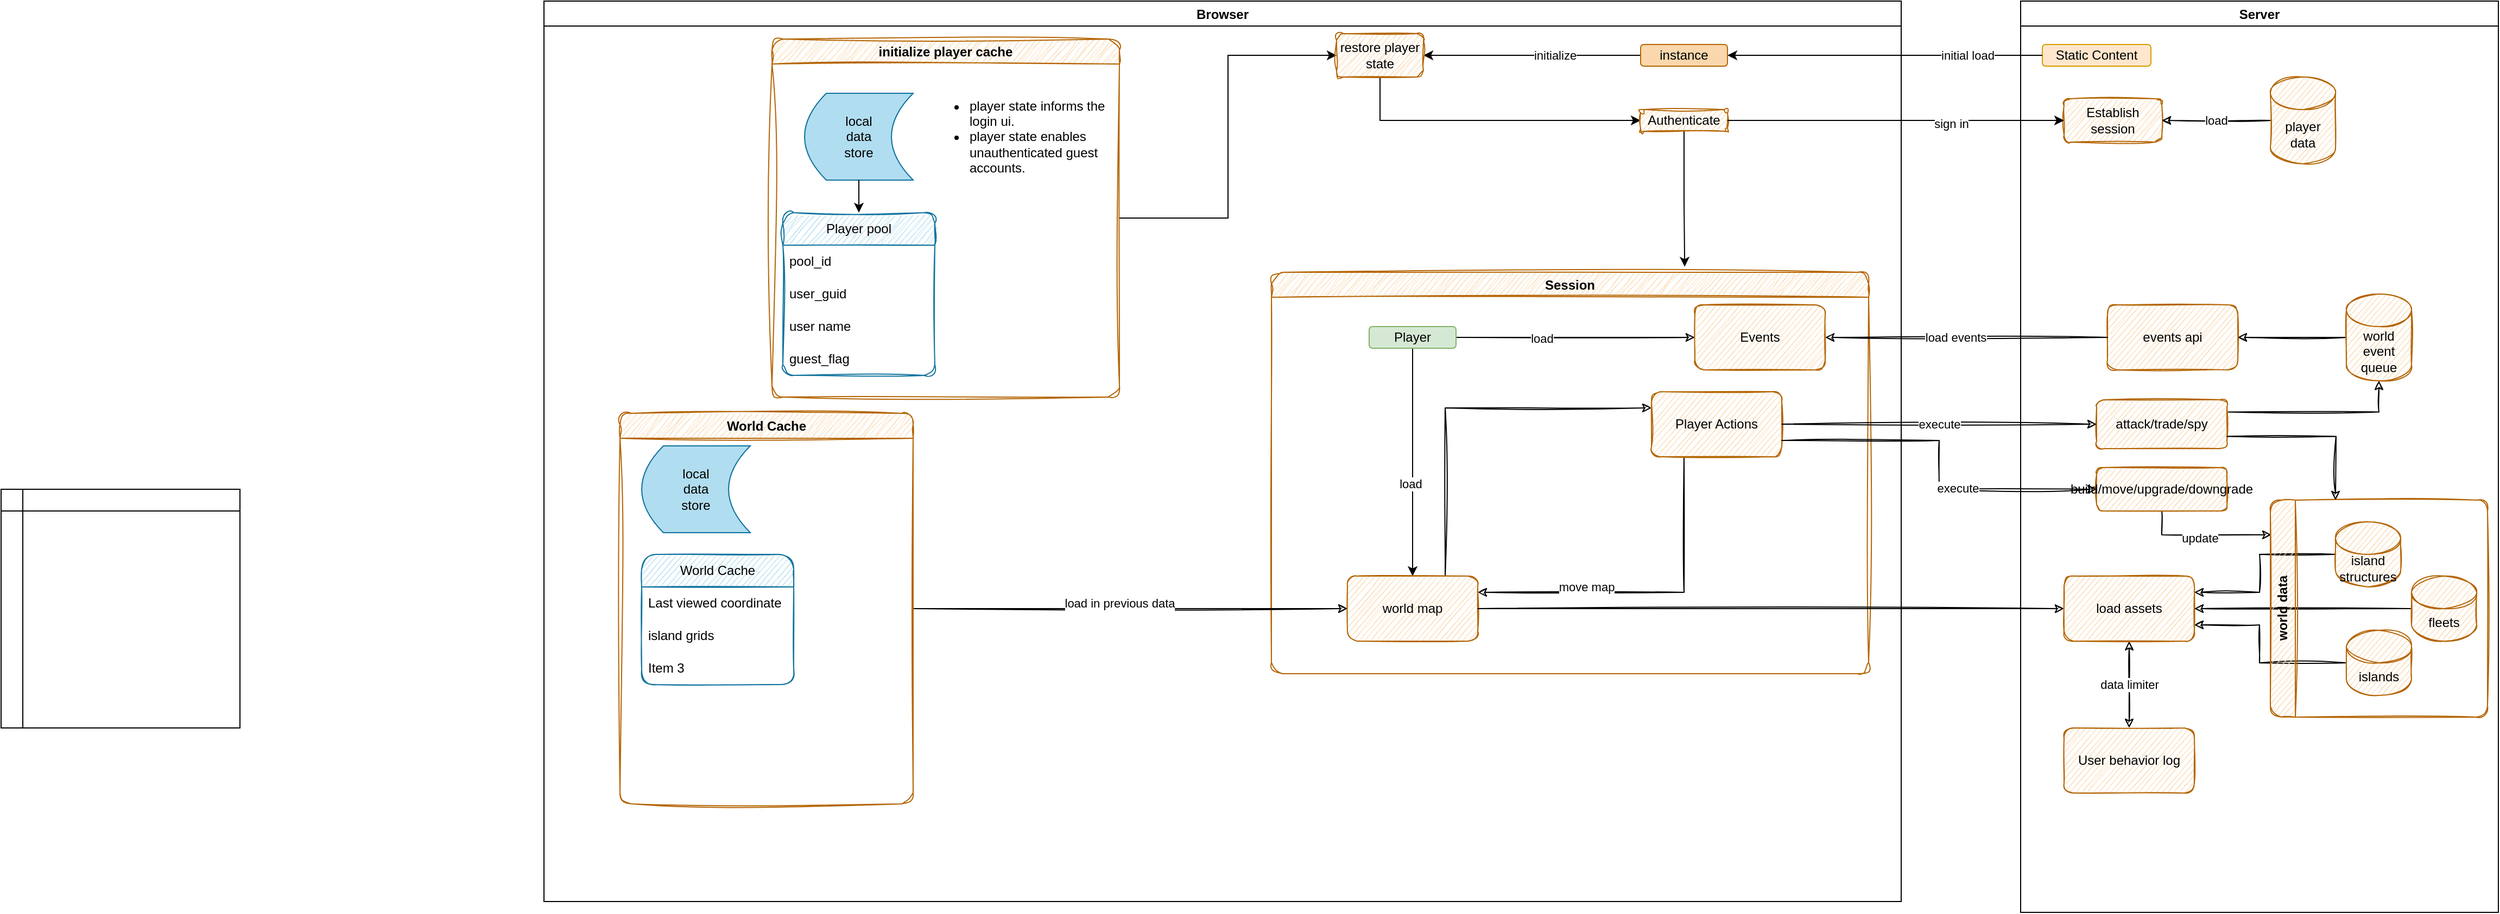 <mxfile version="24.0.5" type="github" pages="3">
  <diagram id="kgpKYQtTHZ0yAKxKKP6v" name="meepleseas">
    <mxGraphModel dx="3058" dy="722" grid="1" gridSize="10" guides="1" tooltips="1" connect="1" arrows="1" fold="1" page="1" pageScale="1" pageWidth="850" pageHeight="1100" math="0" shadow="0">
      <root>
        <mxCell id="0" />
        <mxCell id="1" parent="0" />
        <mxCell id="WEwNhMbuOAwqFcOJWW9n-1" value="Browser" style="swimlane;rounded=0;" parent="1" vertex="1">
          <mxGeometry x="-890" y="40" width="1250" height="830" as="geometry">
            <mxRectangle x="90" y="80" width="90" height="30" as="alternateBounds" />
          </mxGeometry>
        </mxCell>
        <mxCell id="WEwNhMbuOAwqFcOJWW9n-8" value="" style="edgeStyle=orthogonalEdgeStyle;rounded=0;orthogonalLoop=1;jettySize=auto;html=1;" parent="WEwNhMbuOAwqFcOJWW9n-1" source="WEwNhMbuOAwqFcOJWW9n-5" target="WEwNhMbuOAwqFcOJWW9n-7" edge="1">
          <mxGeometry relative="1" as="geometry" />
        </mxCell>
        <mxCell id="WEwNhMbuOAwqFcOJWW9n-10" value="initialize" style="edgeLabel;html=1;align=center;verticalAlign=middle;resizable=0;points=[];" parent="WEwNhMbuOAwqFcOJWW9n-8" vertex="1" connectable="0">
          <mxGeometry x="0.16" y="-1" relative="1" as="geometry">
            <mxPoint x="37" y="1" as="offset" />
          </mxGeometry>
        </mxCell>
        <mxCell id="WEwNhMbuOAwqFcOJWW9n-61" value="" style="edgeStyle=orthogonalEdgeStyle;rounded=0;orthogonalLoop=1;jettySize=auto;html=1;startArrow=none;startFill=0;endArrow=classic;endFill=1;exitX=0.5;exitY=1;exitDx=0;exitDy=0;entryX=0;entryY=0.5;entryDx=0;entryDy=0;" parent="WEwNhMbuOAwqFcOJWW9n-1" source="WEwNhMbuOAwqFcOJWW9n-7" target="WEwNhMbuOAwqFcOJWW9n-60" edge="1">
          <mxGeometry relative="1" as="geometry" />
        </mxCell>
        <mxCell id="WEwNhMbuOAwqFcOJWW9n-5" value="instance" style="rounded=1;whiteSpace=wrap;html=1;fillColor=#fad7ac;strokeColor=#b46504;" parent="WEwNhMbuOAwqFcOJWW9n-1" vertex="1">
          <mxGeometry x="1010" y="40" width="80" height="20" as="geometry" />
        </mxCell>
        <mxCell id="WEwNhMbuOAwqFcOJWW9n-12" style="edgeStyle=orthogonalEdgeStyle;rounded=0;orthogonalLoop=1;jettySize=auto;html=1;startArrow=classic;startFill=1;endArrow=none;endFill=0;" parent="WEwNhMbuOAwqFcOJWW9n-1" source="WEwNhMbuOAwqFcOJWW9n-7" target="WEwNhMbuOAwqFcOJWW9n-26" edge="1">
          <mxGeometry relative="1" as="geometry">
            <mxPoint x="480" y="120" as="targetPoint" />
          </mxGeometry>
        </mxCell>
        <mxCell id="WEwNhMbuOAwqFcOJWW9n-7" value="restore player state" style="rounded=1;whiteSpace=wrap;html=1;fillColor=#fad7ac;strokeColor=#b46504;sketch=1;curveFitting=1;jiggle=2;" parent="WEwNhMbuOAwqFcOJWW9n-1" vertex="1">
          <mxGeometry x="730" y="30" width="80" height="40" as="geometry" />
        </mxCell>
        <mxCell id="WEwNhMbuOAwqFcOJWW9n-26" value="initialize player cache" style="swimlane;whiteSpace=wrap;html=1;fillColor=#fad7ac;strokeColor=#b46504;rounded=1;glass=0;shadow=0;sketch=1;curveFitting=1;jiggle=2;" parent="WEwNhMbuOAwqFcOJWW9n-1" vertex="1">
          <mxGeometry x="210" y="35" width="320" height="330" as="geometry">
            <mxRectangle x="120" y="35" width="160" height="30" as="alternateBounds" />
          </mxGeometry>
        </mxCell>
        <mxCell id="WEwNhMbuOAwqFcOJWW9n-13" value="local &lt;br&gt;data&lt;br&gt;store" style="shape=dataStorage;whiteSpace=wrap;html=1;fixedSize=1;fillColor=#b1ddf0;strokeColor=#10739e;" parent="WEwNhMbuOAwqFcOJWW9n-26" vertex="1">
          <mxGeometry x="30" y="50" width="100" height="80" as="geometry" />
        </mxCell>
        <object label="Player pool" guest_flag="boolean" player_id="generated guid" player_name="visible player name" store_id="store id to identify which browser the player belongs to" id="WEwNhMbuOAwqFcOJWW9n-16">
          <mxCell style="swimlane;fontStyle=0;childLayout=stackLayout;horizontal=1;startSize=30;horizontalStack=0;resizeParent=1;resizeParentMax=0;resizeLast=0;collapsible=1;marginBottom=0;whiteSpace=wrap;html=1;fillColor=#b1ddf0;strokeColor=#10739e;sketch=1;curveFitting=1;jiggle=2;swimlaneLine=1;shadow=0;rounded=1;arcSize=11;" parent="WEwNhMbuOAwqFcOJWW9n-26" vertex="1">
            <mxGeometry x="10" y="160" width="140" height="150" as="geometry" />
          </mxCell>
        </object>
        <mxCell id="WEwNhMbuOAwqFcOJWW9n-17" value="pool_id" style="text;strokeColor=none;fillColor=none;align=left;verticalAlign=middle;spacingLeft=4;spacingRight=4;overflow=hidden;points=[[0,0.5],[1,0.5]];portConstraint=eastwest;rotatable=0;whiteSpace=wrap;html=1;" parent="WEwNhMbuOAwqFcOJWW9n-16" vertex="1">
          <mxGeometry y="30" width="140" height="30" as="geometry" />
        </mxCell>
        <mxCell id="WEwNhMbuOAwqFcOJWW9n-18" value="&lt;div&gt;user_guid&lt;/div&gt;" style="text;strokeColor=none;fillColor=none;align=left;verticalAlign=middle;spacingLeft=4;spacingRight=4;overflow=hidden;points=[[0,0.5],[1,0.5]];portConstraint=eastwest;rotatable=0;whiteSpace=wrap;html=1;" parent="WEwNhMbuOAwqFcOJWW9n-16" vertex="1">
          <mxGeometry y="60" width="140" height="30" as="geometry" />
        </mxCell>
        <mxCell id="WEwNhMbuOAwqFcOJWW9n-19" value="user name" style="text;strokeColor=none;fillColor=none;align=left;verticalAlign=middle;spacingLeft=4;spacingRight=4;overflow=hidden;points=[[0,0.5],[1,0.5]];portConstraint=eastwest;rotatable=0;whiteSpace=wrap;html=1;" parent="WEwNhMbuOAwqFcOJWW9n-16" vertex="1">
          <mxGeometry y="90" width="140" height="30" as="geometry" />
        </mxCell>
        <mxCell id="WEwNhMbuOAwqFcOJWW9n-58" value="guest_flag" style="text;strokeColor=none;fillColor=none;align=left;verticalAlign=middle;spacingLeft=4;spacingRight=4;overflow=hidden;points=[[0,0.5],[1,0.5]];portConstraint=eastwest;rotatable=0;whiteSpace=wrap;html=1;" parent="WEwNhMbuOAwqFcOJWW9n-16" vertex="1">
          <mxGeometry y="120" width="140" height="30" as="geometry" />
        </mxCell>
        <mxCell id="WEwNhMbuOAwqFcOJWW9n-20" style="edgeStyle=orthogonalEdgeStyle;rounded=0;orthogonalLoop=1;jettySize=auto;html=1;" parent="WEwNhMbuOAwqFcOJWW9n-26" source="WEwNhMbuOAwqFcOJWW9n-13" target="WEwNhMbuOAwqFcOJWW9n-16" edge="1">
          <mxGeometry relative="1" as="geometry">
            <mxPoint x="156" y="190" as="targetPoint" />
          </mxGeometry>
        </mxCell>
        <mxCell id="WEwNhMbuOAwqFcOJWW9n-59" value="&lt;ul&gt;&lt;li&gt;player state informs the login ui.&lt;br&gt;&lt;/li&gt;&lt;li&gt;player state enables unauthenticated guest accounts.&lt;br&gt;&lt;/li&gt;&lt;/ul&gt;" style="text;strokeColor=none;fillColor=none;html=1;whiteSpace=wrap;verticalAlign=middle;overflow=hidden;rounded=1;shadow=0;glass=0;sketch=1;" parent="WEwNhMbuOAwqFcOJWW9n-26" vertex="1">
          <mxGeometry x="140" y="30" width="170" height="120" as="geometry" />
        </mxCell>
        <mxCell id="WEwNhMbuOAwqFcOJWW9n-64" value="" style="edgeStyle=orthogonalEdgeStyle;rounded=0;orthogonalLoop=1;jettySize=auto;html=1;startArrow=none;startFill=0;endArrow=classic;endFill=1;entryX=0.692;entryY=-0.014;entryDx=0;entryDy=0;entryPerimeter=0;" parent="WEwNhMbuOAwqFcOJWW9n-1" source="WEwNhMbuOAwqFcOJWW9n-60" target="WEwNhMbuOAwqFcOJWW9n-65" edge="1">
          <mxGeometry relative="1" as="geometry">
            <mxPoint x="1050" y="200" as="targetPoint" />
          </mxGeometry>
        </mxCell>
        <mxCell id="WEwNhMbuOAwqFcOJWW9n-60" value="Authenticate" style="rounded=1;whiteSpace=wrap;html=1;fillColor=#fad7ac;strokeColor=#b46504;sketch=1;curveFitting=1;jiggle=2;" parent="WEwNhMbuOAwqFcOJWW9n-1" vertex="1">
          <mxGeometry x="1010" y="100" width="80" height="20" as="geometry" />
        </mxCell>
        <mxCell id="WEwNhMbuOAwqFcOJWW9n-65" value="Session" style="swimlane;whiteSpace=wrap;html=1;rounded=1;shadow=0;glass=0;fillColor=#fad7ac;strokeColor=#b46504;sketch=1;curveFitting=1;jiggle=2;" parent="WEwNhMbuOAwqFcOJWW9n-1" vertex="1">
          <mxGeometry x="670" y="250" width="550" height="370" as="geometry" />
        </mxCell>
        <mxCell id="WEwNhMbuOAwqFcOJWW9n-95" style="edgeStyle=orthogonalEdgeStyle;rounded=0;orthogonalLoop=1;jettySize=auto;html=1;entryX=0.5;entryY=0;entryDx=0;entryDy=0;startArrow=none;startFill=0;endArrow=classic;endFill=1;" parent="WEwNhMbuOAwqFcOJWW9n-65" source="WEwNhMbuOAwqFcOJWW9n-89" target="WEwNhMbuOAwqFcOJWW9n-94" edge="1">
          <mxGeometry relative="1" as="geometry" />
        </mxCell>
        <mxCell id="WEwNhMbuOAwqFcOJWW9n-96" value="load " style="edgeLabel;html=1;align=center;verticalAlign=middle;resizable=0;points=[];" parent="WEwNhMbuOAwqFcOJWW9n-95" vertex="1" connectable="0">
          <mxGeometry x="0.185" y="-2" relative="1" as="geometry">
            <mxPoint as="offset" />
          </mxGeometry>
        </mxCell>
        <mxCell id="WEwNhMbuOAwqFcOJWW9n-115" style="edgeStyle=orthogonalEdgeStyle;rounded=0;sketch=1;orthogonalLoop=1;jettySize=auto;html=1;entryX=0;entryY=0.5;entryDx=0;entryDy=0;startArrow=none;startFill=0;endArrow=classic;endFill=1;" parent="WEwNhMbuOAwqFcOJWW9n-65" source="WEwNhMbuOAwqFcOJWW9n-89" target="WEwNhMbuOAwqFcOJWW9n-109" edge="1">
          <mxGeometry relative="1" as="geometry" />
        </mxCell>
        <mxCell id="WEwNhMbuOAwqFcOJWW9n-116" value="load" style="edgeLabel;html=1;align=center;verticalAlign=middle;resizable=0;points=[];" parent="WEwNhMbuOAwqFcOJWW9n-115" vertex="1" connectable="0">
          <mxGeometry x="-0.28" y="-1" relative="1" as="geometry">
            <mxPoint as="offset" />
          </mxGeometry>
        </mxCell>
        <mxCell id="WEwNhMbuOAwqFcOJWW9n-89" value="Player" style="rounded=1;whiteSpace=wrap;html=1;fillColor=#d5e8d4;strokeColor=#82b366;" parent="WEwNhMbuOAwqFcOJWW9n-65" vertex="1">
          <mxGeometry x="90" y="50" width="80" height="20" as="geometry" />
        </mxCell>
        <mxCell id="WEwNhMbuOAwqFcOJWW9n-125" value="" style="edgeStyle=orthogonalEdgeStyle;rounded=0;sketch=1;orthogonalLoop=1;jettySize=auto;html=1;startArrow=none;startFill=0;endArrow=classic;endFill=1;exitX=0.75;exitY=0;exitDx=0;exitDy=0;entryX=0;entryY=0.25;entryDx=0;entryDy=0;" parent="WEwNhMbuOAwqFcOJWW9n-65" source="WEwNhMbuOAwqFcOJWW9n-94" target="WEwNhMbuOAwqFcOJWW9n-124" edge="1">
          <mxGeometry relative="1" as="geometry" />
        </mxCell>
        <mxCell id="WEwNhMbuOAwqFcOJWW9n-94" value="world map" style="rounded=1;whiteSpace=wrap;html=1;shadow=0;glass=0;sketch=1;fillColor=#fad7ac;strokeColor=#b46504;" parent="WEwNhMbuOAwqFcOJWW9n-65" vertex="1">
          <mxGeometry x="70" y="280" width="120" height="60" as="geometry" />
        </mxCell>
        <mxCell id="WEwNhMbuOAwqFcOJWW9n-109" value="Events" style="rounded=1;whiteSpace=wrap;html=1;shadow=0;glass=0;sketch=1;fillColor=#fad7ac;strokeColor=#b46504;" parent="WEwNhMbuOAwqFcOJWW9n-65" vertex="1">
          <mxGeometry x="390" y="30" width="120" height="60" as="geometry" />
        </mxCell>
        <mxCell id="WEwNhMbuOAwqFcOJWW9n-126" style="edgeStyle=orthogonalEdgeStyle;rounded=0;sketch=1;orthogonalLoop=1;jettySize=auto;html=1;entryX=1;entryY=0.25;entryDx=0;entryDy=0;startArrow=none;startFill=0;endArrow=classic;endFill=1;exitX=0.25;exitY=1;exitDx=0;exitDy=0;" parent="WEwNhMbuOAwqFcOJWW9n-65" source="WEwNhMbuOAwqFcOJWW9n-124" target="WEwNhMbuOAwqFcOJWW9n-94" edge="1">
          <mxGeometry relative="1" as="geometry" />
        </mxCell>
        <mxCell id="WEwNhMbuOAwqFcOJWW9n-127" value="move map" style="edgeLabel;html=1;align=center;verticalAlign=middle;resizable=0;points=[];" parent="WEwNhMbuOAwqFcOJWW9n-126" vertex="1" connectable="0">
          <mxGeometry x="-0.409" y="1" relative="1" as="geometry">
            <mxPoint x="-91" y="27" as="offset" />
          </mxGeometry>
        </mxCell>
        <mxCell id="WEwNhMbuOAwqFcOJWW9n-124" value="Player Actions" style="rounded=1;whiteSpace=wrap;html=1;shadow=0;glass=0;sketch=1;fillColor=#fad7ac;strokeColor=#b46504;" parent="WEwNhMbuOAwqFcOJWW9n-65" vertex="1">
          <mxGeometry x="350" y="110" width="120" height="60" as="geometry" />
        </mxCell>
        <mxCell id="WEwNhMbuOAwqFcOJWW9n-105" style="edgeStyle=orthogonalEdgeStyle;rounded=0;sketch=1;orthogonalLoop=1;jettySize=auto;html=1;entryX=0;entryY=0.5;entryDx=0;entryDy=0;startArrow=none;startFill=0;endArrow=classic;endFill=1;" parent="WEwNhMbuOAwqFcOJWW9n-1" source="WEwNhMbuOAwqFcOJWW9n-90" target="WEwNhMbuOAwqFcOJWW9n-94" edge="1">
          <mxGeometry relative="1" as="geometry" />
        </mxCell>
        <mxCell id="WEwNhMbuOAwqFcOJWW9n-106" value="load in previous data" style="edgeLabel;html=1;align=center;verticalAlign=middle;resizable=0;points=[];" parent="WEwNhMbuOAwqFcOJWW9n-105" vertex="1" connectable="0">
          <mxGeometry x="0.358" y="-1" relative="1" as="geometry">
            <mxPoint x="-82" y="-6" as="offset" />
          </mxGeometry>
        </mxCell>
        <mxCell id="WEwNhMbuOAwqFcOJWW9n-90" value="World Cache" style="swimlane;whiteSpace=wrap;html=1;rounded=1;shadow=0;glass=0;sketch=1;fillColor=#fad7ac;strokeColor=#b46504;curveFitting=1;jiggle=2;" parent="WEwNhMbuOAwqFcOJWW9n-1" vertex="1">
          <mxGeometry x="70" y="380" width="270" height="360" as="geometry" />
        </mxCell>
        <mxCell id="WEwNhMbuOAwqFcOJWW9n-100" value="local &lt;br&gt;data&lt;br&gt;store" style="shape=dataStorage;whiteSpace=wrap;html=1;fixedSize=1;fillColor=#b1ddf0;strokeColor=#10739e;" parent="WEwNhMbuOAwqFcOJWW9n-90" vertex="1">
          <mxGeometry x="20" y="30" width="100" height="80" as="geometry" />
        </mxCell>
        <mxCell id="WEwNhMbuOAwqFcOJWW9n-101" value="World Cache" style="swimlane;fontStyle=0;childLayout=stackLayout;horizontal=1;startSize=30;horizontalStack=0;resizeParent=1;resizeParentMax=0;resizeLast=0;collapsible=1;marginBottom=0;whiteSpace=wrap;html=1;rounded=1;shadow=0;glass=0;sketch=1;fillColor=#b1ddf0;strokeColor=#10739e;" parent="WEwNhMbuOAwqFcOJWW9n-90" vertex="1">
          <mxGeometry x="20" y="130" width="140" height="120" as="geometry" />
        </mxCell>
        <mxCell id="WEwNhMbuOAwqFcOJWW9n-102" value="Last viewed coordinate" style="text;strokeColor=none;fillColor=none;align=left;verticalAlign=middle;spacingLeft=4;spacingRight=4;overflow=hidden;points=[[0,0.5],[1,0.5]];portConstraint=eastwest;rotatable=0;whiteSpace=wrap;html=1;rounded=1;shadow=0;glass=0;sketch=1;" parent="WEwNhMbuOAwqFcOJWW9n-101" vertex="1">
          <mxGeometry y="30" width="140" height="30" as="geometry" />
        </mxCell>
        <mxCell id="WEwNhMbuOAwqFcOJWW9n-103" value="island grids" style="text;strokeColor=none;fillColor=none;align=left;verticalAlign=middle;spacingLeft=4;spacingRight=4;overflow=hidden;points=[[0,0.5],[1,0.5]];portConstraint=eastwest;rotatable=0;whiteSpace=wrap;html=1;rounded=1;shadow=0;glass=0;sketch=1;" parent="WEwNhMbuOAwqFcOJWW9n-101" vertex="1">
          <mxGeometry y="60" width="140" height="30" as="geometry" />
        </mxCell>
        <mxCell id="WEwNhMbuOAwqFcOJWW9n-104" value="Item 3" style="text;strokeColor=none;fillColor=none;align=left;verticalAlign=middle;spacingLeft=4;spacingRight=4;overflow=hidden;points=[[0,0.5],[1,0.5]];portConstraint=eastwest;rotatable=0;whiteSpace=wrap;html=1;rounded=1;shadow=0;glass=0;sketch=1;" parent="WEwNhMbuOAwqFcOJWW9n-101" vertex="1">
          <mxGeometry y="90" width="140" height="30" as="geometry" />
        </mxCell>
        <mxCell id="WEwNhMbuOAwqFcOJWW9n-2" value="Server" style="swimlane;" parent="1" vertex="1">
          <mxGeometry x="470" y="40" width="440" height="840" as="geometry" />
        </mxCell>
        <mxCell id="WEwNhMbuOAwqFcOJWW9n-3" value="Static Content" style="rounded=1;whiteSpace=wrap;html=1;fillColor=#ffe6cc;strokeColor=#d79b00;" parent="WEwNhMbuOAwqFcOJWW9n-2" vertex="1">
          <mxGeometry x="20" y="40" width="100" height="20" as="geometry" />
        </mxCell>
        <mxCell id="WEwNhMbuOAwqFcOJWW9n-91" value="Establish session" style="rounded=1;whiteSpace=wrap;html=1;fillColor=#fad7ac;strokeColor=#b46504;sketch=1;curveFitting=1;jiggle=2;" parent="WEwNhMbuOAwqFcOJWW9n-2" vertex="1">
          <mxGeometry x="40" y="90" width="90" height="40" as="geometry" />
        </mxCell>
        <mxCell id="WEwNhMbuOAwqFcOJWW9n-98" value="load" style="edgeStyle=orthogonalEdgeStyle;rounded=0;orthogonalLoop=1;jettySize=auto;html=1;entryX=1;entryY=0.5;entryDx=0;entryDy=0;startArrow=none;startFill=0;endArrow=classic;endFill=1;sketch=1;curveFitting=1;jiggle=2;" parent="WEwNhMbuOAwqFcOJWW9n-2" source="WEwNhMbuOAwqFcOJWW9n-97" target="WEwNhMbuOAwqFcOJWW9n-91" edge="1">
          <mxGeometry relative="1" as="geometry" />
        </mxCell>
        <mxCell id="WEwNhMbuOAwqFcOJWW9n-97" value="player data" style="shape=cylinder3;whiteSpace=wrap;html=1;boundedLbl=1;backgroundOutline=1;size=15;rounded=1;shadow=0;glass=0;sketch=1;fillColor=#fad7ac;strokeColor=#b46504;" parent="WEwNhMbuOAwqFcOJWW9n-2" vertex="1">
          <mxGeometry x="230" y="70" width="60" height="80" as="geometry" />
        </mxCell>
        <mxCell id="WEwNhMbuOAwqFcOJWW9n-145" value="data limiter" style="edgeStyle=orthogonalEdgeStyle;rounded=0;sketch=1;orthogonalLoop=1;jettySize=auto;html=1;startArrow=classic;startFill=1;endArrow=classic;endFill=1;" parent="WEwNhMbuOAwqFcOJWW9n-2" source="WEwNhMbuOAwqFcOJWW9n-107" target="WEwNhMbuOAwqFcOJWW9n-144" edge="1">
          <mxGeometry relative="1" as="geometry" />
        </mxCell>
        <mxCell id="WEwNhMbuOAwqFcOJWW9n-107" value="load assets" style="whiteSpace=wrap;html=1;fillColor=#fad7ac;strokeColor=#b46504;rounded=1;shadow=0;glass=0;sketch=1;" parent="WEwNhMbuOAwqFcOJWW9n-2" vertex="1">
          <mxGeometry x="40" y="530" width="120" height="60" as="geometry" />
        </mxCell>
        <mxCell id="WEwNhMbuOAwqFcOJWW9n-110" value="events api" style="rounded=1;whiteSpace=wrap;html=1;shadow=0;glass=0;sketch=1;fillColor=#fad7ac;strokeColor=#b46504;" parent="WEwNhMbuOAwqFcOJWW9n-2" vertex="1">
          <mxGeometry x="80" y="280" width="120" height="60" as="geometry" />
        </mxCell>
        <mxCell id="WEwNhMbuOAwqFcOJWW9n-113" style="edgeStyle=orthogonalEdgeStyle;rounded=0;sketch=1;orthogonalLoop=1;jettySize=auto;html=1;entryX=1;entryY=0.5;entryDx=0;entryDy=0;startArrow=none;startFill=0;endArrow=classic;endFill=1;" parent="WEwNhMbuOAwqFcOJWW9n-2" source="WEwNhMbuOAwqFcOJWW9n-112" target="WEwNhMbuOAwqFcOJWW9n-110" edge="1">
          <mxGeometry relative="1" as="geometry" />
        </mxCell>
        <mxCell id="WEwNhMbuOAwqFcOJWW9n-112" value="world event queue" style="shape=cylinder3;whiteSpace=wrap;html=1;boundedLbl=1;backgroundOutline=1;size=15;rounded=1;shadow=0;glass=0;sketch=1;fillColor=#fad7ac;strokeColor=#b46504;" parent="WEwNhMbuOAwqFcOJWW9n-2" vertex="1">
          <mxGeometry x="300" y="270" width="60" height="80" as="geometry" />
        </mxCell>
        <mxCell id="WEwNhMbuOAwqFcOJWW9n-122" style="edgeStyle=orthogonalEdgeStyle;rounded=0;sketch=1;orthogonalLoop=1;jettySize=auto;html=1;entryX=1;entryY=0.75;entryDx=0;entryDy=0;startArrow=none;startFill=0;endArrow=classic;endFill=1;" parent="WEwNhMbuOAwqFcOJWW9n-2" source="WEwNhMbuOAwqFcOJWW9n-117" target="WEwNhMbuOAwqFcOJWW9n-107" edge="1">
          <mxGeometry relative="1" as="geometry">
            <Array as="points">
              <mxPoint x="220" y="610" />
              <mxPoint x="220" y="575" />
            </Array>
          </mxGeometry>
        </mxCell>
        <mxCell id="WEwNhMbuOAwqFcOJWW9n-121" style="edgeStyle=orthogonalEdgeStyle;rounded=0;sketch=1;orthogonalLoop=1;jettySize=auto;html=1;entryX=1;entryY=0.5;entryDx=0;entryDy=0;startArrow=none;startFill=0;endArrow=classic;endFill=1;" parent="WEwNhMbuOAwqFcOJWW9n-2" source="WEwNhMbuOAwqFcOJWW9n-118" target="WEwNhMbuOAwqFcOJWW9n-107" edge="1">
          <mxGeometry relative="1" as="geometry" />
        </mxCell>
        <mxCell id="WEwNhMbuOAwqFcOJWW9n-120" style="edgeStyle=orthogonalEdgeStyle;rounded=0;sketch=1;orthogonalLoop=1;jettySize=auto;html=1;entryX=1;entryY=0.25;entryDx=0;entryDy=0;startArrow=none;startFill=0;endArrow=classic;endFill=1;" parent="WEwNhMbuOAwqFcOJWW9n-2" source="WEwNhMbuOAwqFcOJWW9n-119" target="WEwNhMbuOAwqFcOJWW9n-107" edge="1">
          <mxGeometry relative="1" as="geometry">
            <Array as="points">
              <mxPoint x="220" y="510" />
              <mxPoint x="220" y="545" />
            </Array>
          </mxGeometry>
        </mxCell>
        <mxCell id="WEwNhMbuOAwqFcOJWW9n-136" style="edgeStyle=orthogonalEdgeStyle;rounded=0;sketch=1;orthogonalLoop=1;jettySize=auto;html=1;entryX=0.005;entryY=0.16;entryDx=0;entryDy=0;entryPerimeter=0;startArrow=none;startFill=0;endArrow=classic;endFill=1;exitX=0.5;exitY=1;exitDx=0;exitDy=0;" parent="WEwNhMbuOAwqFcOJWW9n-2" source="WEwNhMbuOAwqFcOJWW9n-128" target="WEwNhMbuOAwqFcOJWW9n-135" edge="1">
          <mxGeometry relative="1" as="geometry" />
        </mxCell>
        <mxCell id="WEwNhMbuOAwqFcOJWW9n-137" value="update" style="edgeLabel;html=1;align=center;verticalAlign=middle;resizable=0;points=[];" parent="WEwNhMbuOAwqFcOJWW9n-136" vertex="1" connectable="0">
          <mxGeometry x="-0.073" y="-3" relative="1" as="geometry">
            <mxPoint as="offset" />
          </mxGeometry>
        </mxCell>
        <mxCell id="WEwNhMbuOAwqFcOJWW9n-128" value="build/move/upgrade/downgrade" style="rounded=1;whiteSpace=wrap;html=1;shadow=0;glass=0;sketch=1;fillColor=#fad7ac;strokeColor=#b46504;" parent="WEwNhMbuOAwqFcOJWW9n-2" vertex="1">
          <mxGeometry x="70" y="430" width="120" height="40" as="geometry" />
        </mxCell>
        <mxCell id="WEwNhMbuOAwqFcOJWW9n-135" value="world data" style="swimlane;horizontal=0;whiteSpace=wrap;html=1;rounded=1;shadow=0;glass=0;sketch=1;fillColor=#fad7ac;strokeColor=#b46504;" parent="WEwNhMbuOAwqFcOJWW9n-2" vertex="1">
          <mxGeometry x="230" y="460" width="200" height="200" as="geometry" />
        </mxCell>
        <mxCell id="WEwNhMbuOAwqFcOJWW9n-117" value="islands" style="shape=cylinder3;whiteSpace=wrap;html=1;boundedLbl=1;backgroundOutline=1;size=15;rounded=1;shadow=0;glass=0;sketch=1;fillColor=#fad7ac;strokeColor=#b46504;" parent="WEwNhMbuOAwqFcOJWW9n-135" vertex="1">
          <mxGeometry x="70" y="120" width="60" height="60" as="geometry" />
        </mxCell>
        <mxCell id="WEwNhMbuOAwqFcOJWW9n-118" value="fleets" style="shape=cylinder3;whiteSpace=wrap;html=1;boundedLbl=1;backgroundOutline=1;size=15;rounded=1;shadow=0;glass=0;sketch=1;fillColor=#fad7ac;strokeColor=#b46504;" parent="WEwNhMbuOAwqFcOJWW9n-135" vertex="1">
          <mxGeometry x="130" y="70" width="60" height="60" as="geometry" />
        </mxCell>
        <mxCell id="WEwNhMbuOAwqFcOJWW9n-119" value="island structures" style="shape=cylinder3;whiteSpace=wrap;html=1;boundedLbl=1;backgroundOutline=1;size=15;rounded=1;shadow=0;glass=0;sketch=1;fillColor=#fad7ac;strokeColor=#b46504;" parent="WEwNhMbuOAwqFcOJWW9n-135" vertex="1">
          <mxGeometry x="60" y="20" width="60" height="60" as="geometry" />
        </mxCell>
        <mxCell id="WEwNhMbuOAwqFcOJWW9n-140" style="edgeStyle=orthogonalEdgeStyle;rounded=0;sketch=1;orthogonalLoop=1;jettySize=auto;html=1;entryX=0.5;entryY=1;entryDx=0;entryDy=0;entryPerimeter=0;startArrow=none;startFill=0;endArrow=classic;endFill=1;exitX=1;exitY=0.25;exitDx=0;exitDy=0;" parent="WEwNhMbuOAwqFcOJWW9n-2" source="WEwNhMbuOAwqFcOJWW9n-138" target="WEwNhMbuOAwqFcOJWW9n-112" edge="1">
          <mxGeometry relative="1" as="geometry" />
        </mxCell>
        <mxCell id="WEwNhMbuOAwqFcOJWW9n-138" value="attack/trade/spy" style="rounded=1;whiteSpace=wrap;html=1;shadow=0;glass=0;sketch=1;fillColor=#fad7ac;strokeColor=#b46504;" parent="WEwNhMbuOAwqFcOJWW9n-2" vertex="1">
          <mxGeometry x="70" y="367.5" width="120" height="45" as="geometry" />
        </mxCell>
        <mxCell id="WEwNhMbuOAwqFcOJWW9n-144" value="User behavior log " style="whiteSpace=wrap;html=1;fillColor=#fad7ac;strokeColor=#b46504;rounded=1;shadow=0;glass=0;sketch=1;" parent="WEwNhMbuOAwqFcOJWW9n-2" vertex="1">
          <mxGeometry x="40" y="670" width="120" height="60" as="geometry" />
        </mxCell>
        <mxCell id="WEwNhMbuOAwqFcOJWW9n-4" style="edgeStyle=orthogonalEdgeStyle;rounded=0;orthogonalLoop=1;jettySize=auto;html=1;" parent="1" source="WEwNhMbuOAwqFcOJWW9n-3" target="WEwNhMbuOAwqFcOJWW9n-5" edge="1">
          <mxGeometry relative="1" as="geometry">
            <mxPoint x="160" y="90" as="targetPoint" />
          </mxGeometry>
        </mxCell>
        <mxCell id="WEwNhMbuOAwqFcOJWW9n-6" value="initial load" style="edgeLabel;html=1;align=center;verticalAlign=middle;resizable=0;points=[];" parent="WEwNhMbuOAwqFcOJWW9n-4" vertex="1" connectable="0">
          <mxGeometry x="0.171" y="1" relative="1" as="geometry">
            <mxPoint x="101" y="-1" as="offset" />
          </mxGeometry>
        </mxCell>
        <mxCell id="WEwNhMbuOAwqFcOJWW9n-92" value="" style="edgeStyle=orthogonalEdgeStyle;rounded=0;orthogonalLoop=1;jettySize=auto;html=1;startArrow=none;startFill=0;endArrow=classic;endFill=1;" parent="1" source="WEwNhMbuOAwqFcOJWW9n-60" target="WEwNhMbuOAwqFcOJWW9n-91" edge="1">
          <mxGeometry relative="1" as="geometry" />
        </mxCell>
        <mxCell id="WEwNhMbuOAwqFcOJWW9n-93" value="sign in" style="edgeLabel;html=1;align=center;verticalAlign=middle;resizable=0;points=[];" parent="WEwNhMbuOAwqFcOJWW9n-92" vertex="1" connectable="0">
          <mxGeometry x="0.325" y="-3" relative="1" as="geometry">
            <mxPoint as="offset" />
          </mxGeometry>
        </mxCell>
        <mxCell id="WEwNhMbuOAwqFcOJWW9n-108" value="" style="edgeStyle=orthogonalEdgeStyle;rounded=0;sketch=1;orthogonalLoop=1;jettySize=auto;html=1;startArrow=none;startFill=0;endArrow=classic;endFill=1;" parent="1" source="WEwNhMbuOAwqFcOJWW9n-94" target="WEwNhMbuOAwqFcOJWW9n-107" edge="1">
          <mxGeometry relative="1" as="geometry" />
        </mxCell>
        <mxCell id="WEwNhMbuOAwqFcOJWW9n-111" value="" style="edgeStyle=orthogonalEdgeStyle;rounded=0;sketch=1;orthogonalLoop=1;jettySize=auto;html=1;startArrow=none;startFill=0;endArrow=classic;endFill=1;entryX=1;entryY=0.5;entryDx=0;entryDy=0;exitX=0;exitY=0.5;exitDx=0;exitDy=0;" parent="1" source="WEwNhMbuOAwqFcOJWW9n-110" target="WEwNhMbuOAwqFcOJWW9n-109" edge="1">
          <mxGeometry relative="1" as="geometry">
            <mxPoint x="460" y="290" as="sourcePoint" />
            <Array as="points" />
          </mxGeometry>
        </mxCell>
        <mxCell id="WEwNhMbuOAwqFcOJWW9n-114" value="load events" style="edgeLabel;html=1;align=center;verticalAlign=middle;resizable=0;points=[];" parent="WEwNhMbuOAwqFcOJWW9n-111" vertex="1" connectable="0">
          <mxGeometry x="0.303" relative="1" as="geometry">
            <mxPoint x="29" as="offset" />
          </mxGeometry>
        </mxCell>
        <mxCell id="WEwNhMbuOAwqFcOJWW9n-129" value="" style="edgeStyle=orthogonalEdgeStyle;rounded=0;sketch=1;orthogonalLoop=1;jettySize=auto;html=1;startArrow=none;startFill=0;endArrow=classic;endFill=1;exitX=1;exitY=0.75;exitDx=0;exitDy=0;entryX=0;entryY=0.5;entryDx=0;entryDy=0;" parent="1" source="WEwNhMbuOAwqFcOJWW9n-124" target="WEwNhMbuOAwqFcOJWW9n-128" edge="1">
          <mxGeometry relative="1" as="geometry" />
        </mxCell>
        <mxCell id="WEwNhMbuOAwqFcOJWW9n-143" value="execute" style="edgeLabel;html=1;align=center;verticalAlign=middle;resizable=0;points=[];" parent="WEwNhMbuOAwqFcOJWW9n-129" vertex="1" connectable="0">
          <mxGeometry x="0.236" y="1" relative="1" as="geometry">
            <mxPoint as="offset" />
          </mxGeometry>
        </mxCell>
        <mxCell id="WEwNhMbuOAwqFcOJWW9n-139" value="execute" style="edgeStyle=orthogonalEdgeStyle;rounded=0;sketch=1;orthogonalLoop=1;jettySize=auto;html=1;startArrow=none;startFill=0;endArrow=classic;endFill=1;" parent="1" source="WEwNhMbuOAwqFcOJWW9n-124" target="WEwNhMbuOAwqFcOJWW9n-138" edge="1">
          <mxGeometry relative="1" as="geometry" />
        </mxCell>
        <mxCell id="WEwNhMbuOAwqFcOJWW9n-141" style="edgeStyle=orthogonalEdgeStyle;rounded=0;sketch=1;orthogonalLoop=1;jettySize=auto;html=1;startArrow=none;startFill=0;endArrow=classic;endFill=1;exitX=1;exitY=0.75;exitDx=0;exitDy=0;" parent="1" source="WEwNhMbuOAwqFcOJWW9n-138" edge="1">
          <mxGeometry relative="1" as="geometry">
            <mxPoint x="760" y="500" as="targetPoint" />
          </mxGeometry>
        </mxCell>
        <mxCell id="ugS87ODhd4cbmerjUWzV-1" value="" style="shape=internalStorage;whiteSpace=wrap;html=1;backgroundOutline=1;" vertex="1" parent="1">
          <mxGeometry x="-1390" y="490" width="220" height="220" as="geometry" />
        </mxCell>
      </root>
    </mxGraphModel>
  </diagram>
  <diagram id="GDtZ0hUACIS2tB0HcEG2" name="Restore player state">
    <mxGraphModel dx="1562" dy="1930" grid="1" gridSize="10" guides="1" tooltips="1" connect="1" arrows="1" fold="1" page="1" pageScale="1" pageWidth="850" pageHeight="1100" math="0" shadow="0">
      <root>
        <mxCell id="0" />
        <mxCell id="1" parent="0" />
        <mxCell id="oKAiqhrlMQ-mr1V65dIV-3" value="" style="edgeStyle=orthogonalEdgeStyle;rounded=0;orthogonalLoop=1;jettySize=auto;html=1;" parent="1" source="oKAiqhrlMQ-mr1V65dIV-1" target="oKAiqhrlMQ-mr1V65dIV-2" edge="1">
          <mxGeometry relative="1" as="geometry" />
        </mxCell>
        <mxCell id="oKAiqhrlMQ-mr1V65dIV-1" value="Game Initialize" style="shape=process;whiteSpace=wrap;html=1;backgroundOutline=1;" parent="1" vertex="1">
          <mxGeometry x="300" y="20" width="120" height="60" as="geometry" />
        </mxCell>
        <mxCell id="oKAiqhrlMQ-mr1V65dIV-7" style="edgeStyle=orthogonalEdgeStyle;rounded=0;orthogonalLoop=1;jettySize=auto;html=1;" parent="1" source="oKAiqhrlMQ-mr1V65dIV-2" target="HeOzGKQCSo2EseHtXA-t-10" edge="1">
          <mxGeometry relative="1" as="geometry">
            <mxPoint x="360" y="360" as="targetPoint" />
          </mxGeometry>
        </mxCell>
        <mxCell id="HeOzGKQCSo2EseHtXA-t-13" value="Create User" style="edgeLabel;html=1;align=center;verticalAlign=middle;resizable=0;points=[];" parent="oKAiqhrlMQ-mr1V65dIV-7" vertex="1" connectable="0">
          <mxGeometry x="0.286" y="4" relative="1" as="geometry">
            <mxPoint x="-4" as="offset" />
          </mxGeometry>
        </mxCell>
        <mxCell id="HeOzGKQCSo2EseHtXA-t-2" value="Log In" style="edgeStyle=orthogonalEdgeStyle;rounded=0;orthogonalLoop=1;jettySize=auto;html=1;exitX=0.25;exitY=1;exitDx=0;exitDy=0;" parent="1" source="oKAiqhrlMQ-mr1V65dIV-2" target="HeOzGKQCSo2EseHtXA-t-9" edge="1">
          <mxGeometry relative="1" as="geometry">
            <mxPoint x="190" y="330" as="targetPoint" />
          </mxGeometry>
        </mxCell>
        <mxCell id="HeOzGKQCSo2EseHtXA-t-11" value="Anonymous" style="edgeStyle=orthogonalEdgeStyle;rounded=0;orthogonalLoop=1;jettySize=auto;html=1;exitX=0.75;exitY=1;exitDx=0;exitDy=0;entryX=0.5;entryY=0;entryDx=0;entryDy=0;" parent="1" source="oKAiqhrlMQ-mr1V65dIV-2" target="HeOzGKQCSo2EseHtXA-t-12" edge="1">
          <mxGeometry relative="1" as="geometry">
            <mxPoint x="520" y="350" as="targetPoint" />
          </mxGeometry>
        </mxCell>
        <mxCell id="oKAiqhrlMQ-mr1V65dIV-2" value="present login dialog" style="whiteSpace=wrap;html=1;" parent="1" vertex="1">
          <mxGeometry x="300" y="160" width="120" height="60" as="geometry" />
        </mxCell>
        <mxCell id="oKAiqhrlMQ-mr1V65dIV-10" value="&lt;h1&gt;First time load&lt;br&gt;&lt;/h1&gt;&lt;p&gt;- No previous session on this browser.&lt;/p&gt;&lt;div&gt;- provide login UI with 3 options:&lt;/div&gt;&lt;div&gt;- Log In&lt;/div&gt;&lt;div&gt;- Create User&lt;/div&gt;&lt;div&gt;- Anonymous - will assign to user a single random wild island.&lt;br&gt;&lt;/div&gt;" style="text;html=1;strokeColor=none;fillColor=none;spacing=5;spacingTop=-20;whiteSpace=wrap;overflow=hidden;rounded=0;" parent="1" vertex="1">
          <mxGeometry x="560" width="320" height="160" as="geometry" />
        </mxCell>
        <mxCell id="oKAiqhrlMQ-mr1V65dIV-11" value="&lt;h1&gt;Second time load&lt;br&gt;&lt;/h1&gt;- no different than first time load" style="text;html=1;strokeColor=none;fillColor=none;spacing=5;spacingTop=-20;whiteSpace=wrap;overflow=hidden;rounded=0;" parent="1" vertex="1">
          <mxGeometry x="560" y="160" width="320" height="80" as="geometry" />
        </mxCell>
        <mxCell id="HeOzGKQCSo2EseHtXA-t-9" value="login flow" style="whiteSpace=wrap;html=1;" parent="1" vertex="1">
          <mxGeometry x="120" y="360" width="120" height="60" as="geometry" />
        </mxCell>
        <mxCell id="HeOzGKQCSo2EseHtXA-t-10" value="create user flow" style="whiteSpace=wrap;html=1;" parent="1" vertex="1">
          <mxGeometry x="300" y="360" width="120" height="60" as="geometry" />
        </mxCell>
        <mxCell id="HeOzGKQCSo2EseHtXA-t-15" value="" style="edgeStyle=orthogonalEdgeStyle;rounded=0;orthogonalLoop=1;jettySize=auto;html=1;" parent="1" source="HeOzGKQCSo2EseHtXA-t-12" target="HeOzGKQCSo2EseHtXA-t-14" edge="1">
          <mxGeometry relative="1" as="geometry" />
        </mxCell>
        <mxCell id="HeOzGKQCSo2EseHtXA-t-12" value="launch Anonymous flow" style="whiteSpace=wrap;html=1;" parent="1" vertex="1">
          <mxGeometry x="480" y="360" width="120" height="60" as="geometry" />
        </mxCell>
        <mxCell id="HeOzGKQCSo2EseHtXA-t-21" value="assign random island to Anonymous user" style="edgeStyle=orthogonalEdgeStyle;rounded=0;orthogonalLoop=1;jettySize=auto;html=1;startArrow=classic;startFill=1;" parent="1" source="HeOzGKQCSo2EseHtXA-t-14" target="HeOzGKQCSo2EseHtXA-t-20" edge="1">
          <mxGeometry relative="1" as="geometry" />
        </mxCell>
        <mxCell id="HeOzGKQCSo2EseHtXA-t-24" value="" style="edgeStyle=orthogonalEdgeStyle;rounded=0;orthogonalLoop=1;jettySize=auto;html=1;" parent="1" source="HeOzGKQCSo2EseHtXA-t-14" target="HeOzGKQCSo2EseHtXA-t-23" edge="1">
          <mxGeometry relative="1" as="geometry" />
        </mxCell>
        <mxCell id="HeOzGKQCSo2EseHtXA-t-14" value="Ask Server for a randomly assigned wild island" style="whiteSpace=wrap;html=1;" parent="1" vertex="1">
          <mxGeometry x="480" y="500" width="120" height="60" as="geometry" />
        </mxCell>
        <mxCell id="HeOzGKQCSo2EseHtXA-t-19" style="edgeStyle=orthogonalEdgeStyle;rounded=0;orthogonalLoop=1;jettySize=auto;html=1;entryX=0;entryY=0.5;entryDx=0;entryDy=0;" parent="1" source="HeOzGKQCSo2EseHtXA-t-17" target="HeOzGKQCSo2EseHtXA-t-23" edge="1">
          <mxGeometry relative="1" as="geometry" />
        </mxCell>
        <mxCell id="HeOzGKQCSo2EseHtXA-t-28" value="sea storage" style="edgeLabel;html=1;align=center;verticalAlign=middle;resizable=0;points=[];" parent="HeOzGKQCSo2EseHtXA-t-19" vertex="1" connectable="0">
          <mxGeometry x="-0.167" y="1" relative="1" as="geometry">
            <mxPoint as="offset" />
          </mxGeometry>
        </mxCell>
        <mxCell id="HeOzGKQCSo2EseHtXA-t-17" value="local storage" style="shape=datastore;whiteSpace=wrap;html=1;" parent="1" vertex="1">
          <mxGeometry x="230" y="655" width="60" height="60" as="geometry" />
        </mxCell>
        <mxCell id="HeOzGKQCSo2EseHtXA-t-18" value="session storage" style="shape=datastore;whiteSpace=wrap;html=1;" parent="1" vertex="1">
          <mxGeometry x="10" y="590" width="60" height="60" as="geometry" />
        </mxCell>
        <mxCell id="HeOzGKQCSo2EseHtXA-t-22" value="Server" style="swimlane;" parent="1" vertex="1">
          <mxGeometry x="930" y="40" width="520" height="890" as="geometry" />
        </mxCell>
        <mxCell id="HeOzGKQCSo2EseHtXA-t-20" value="look up a random island for player." style="whiteSpace=wrap;html=1;" parent="HeOzGKQCSo2EseHtXA-t-22" vertex="1">
          <mxGeometry x="80" y="460" width="120" height="60" as="geometry" />
        </mxCell>
        <mxCell id="HeOzGKQCSo2EseHtXA-t-25" value="Ask server for sea content" style="whiteSpace=wrap;html=1;" parent="HeOzGKQCSo2EseHtXA-t-22" vertex="1">
          <mxGeometry x="70" y="615" width="120" height="60" as="geometry" />
        </mxCell>
        <mxCell id="HeOzGKQCSo2EseHtXA-t-26" value="" style="edgeStyle=orthogonalEdgeStyle;rounded=0;orthogonalLoop=1;jettySize=auto;html=1;" parent="1" source="HeOzGKQCSo2EseHtXA-t-23" target="HeOzGKQCSo2EseHtXA-t-25" edge="1">
          <mxGeometry relative="1" as="geometry" />
        </mxCell>
        <mxCell id="HeOzGKQCSo2EseHtXA-t-27" value="No" style="edgeLabel;html=1;align=center;verticalAlign=middle;resizable=0;points=[];" parent="HeOzGKQCSo2EseHtXA-t-26" vertex="1" connectable="0">
          <mxGeometry x="-0.21" y="-5" relative="1" as="geometry">
            <mxPoint as="offset" />
          </mxGeometry>
        </mxCell>
        <mxCell id="HeOzGKQCSo2EseHtXA-t-30" value="" style="edgeStyle=orthogonalEdgeStyle;rounded=0;orthogonalLoop=1;jettySize=auto;html=1;" parent="1" source="HeOzGKQCSo2EseHtXA-t-23" target="HeOzGKQCSo2EseHtXA-t-29" edge="1">
          <mxGeometry relative="1" as="geometry" />
        </mxCell>
        <mxCell id="HeOzGKQCSo2EseHtXA-t-23" value="Check if sea &lt;br&gt;island is in is already&lt;br&gt; loaded" style="rhombus;whiteSpace=wrap;html=1;" parent="1" vertex="1">
          <mxGeometry x="470" y="630" width="140" height="110" as="geometry" />
        </mxCell>
        <mxCell id="HeOzGKQCSo2EseHtXA-t-29" value="Render map with sea details." style="whiteSpace=wrap;html=1;" parent="1" vertex="1">
          <mxGeometry x="480" y="845" width="120" height="60" as="geometry" />
        </mxCell>
      </root>
    </mxGraphModel>
  </diagram>
  <diagram id="9sLPQBVYEF2RoOAMo3u-" name="DisplaySea">
    <mxGraphModel dx="2811" dy="1186" grid="1" gridSize="10" guides="1" tooltips="1" connect="1" arrows="1" fold="1" page="1" pageScale="1" pageWidth="850" pageHeight="1100" math="0" shadow="0">
      <root>
        <mxCell id="0" />
        <mxCell id="1" parent="0" />
        <mxCell id="2yll_2NZHZM8mv4KPFdO-1" value="Server" style="swimlane;whiteSpace=wrap;html=1;" parent="1" vertex="1">
          <mxGeometry x="150" y="120" width="940" height="840" as="geometry" />
        </mxCell>
        <mxCell id="2yll_2NZHZM8mv4KPFdO-19" value="" style="edgeStyle=orthogonalEdgeStyle;rounded=0;orthogonalLoop=1;jettySize=auto;html=1;" parent="2yll_2NZHZM8mv4KPFdO-1" source="2yll_2NZHZM8mv4KPFdO-16" target="2yll_2NZHZM8mv4KPFdO-18" edge="1">
          <mxGeometry relative="1" as="geometry" />
        </mxCell>
        <mxCell id="2yll_2NZHZM8mv4KPFdO-16" value="REST:getSeaMap" style="whiteSpace=wrap;html=1;rounded=1;" parent="2yll_2NZHZM8mv4KPFdO-1" vertex="1">
          <mxGeometry x="70" y="165" width="120" height="60" as="geometry" />
        </mxCell>
        <mxCell id="2yll_2NZHZM8mv4KPFdO-23" value="" style="edgeStyle=orthogonalEdgeStyle;rounded=0;orthogonalLoop=1;jettySize=auto;html=1;" parent="2yll_2NZHZM8mv4KPFdO-1" source="2yll_2NZHZM8mv4KPFdO-18" target="2yll_2NZHZM8mv4KPFdO-22" edge="1">
          <mxGeometry relative="1" as="geometry" />
        </mxCell>
        <mxCell id="2yll_2NZHZM8mv4KPFdO-18" value="Look Up Sea in registry" style="whiteSpace=wrap;html=1;rounded=1;" parent="2yll_2NZHZM8mv4KPFdO-1" vertex="1">
          <mxGeometry x="270" y="165" width="120" height="60" as="geometry" />
        </mxCell>
        <mxCell id="2yll_2NZHZM8mv4KPFdO-21" style="edgeStyle=orthogonalEdgeStyle;rounded=0;orthogonalLoop=1;jettySize=auto;html=1;exitX=0;exitY=0.5;exitDx=0;exitDy=0;exitPerimeter=0;entryX=1;entryY=0.5;entryDx=0;entryDy=0;" parent="2yll_2NZHZM8mv4KPFdO-1" source="2yll_2NZHZM8mv4KPFdO-20" target="2yll_2NZHZM8mv4KPFdO-18" edge="1">
          <mxGeometry relative="1" as="geometry" />
        </mxCell>
        <mxCell id="2yll_2NZHZM8mv4KPFdO-20" value="Sea Registry" style="strokeWidth=2;html=1;shape=mxgraph.flowchart.database;whiteSpace=wrap;" parent="2yll_2NZHZM8mv4KPFdO-1" vertex="1">
          <mxGeometry x="480" y="155" width="160" height="80" as="geometry" />
        </mxCell>
        <mxCell id="2yll_2NZHZM8mv4KPFdO-25" value="Yes" style="edgeStyle=orthogonalEdgeStyle;rounded=0;orthogonalLoop=1;jettySize=auto;html=1;" parent="2yll_2NZHZM8mv4KPFdO-1" source="2yll_2NZHZM8mv4KPFdO-22" target="2yll_2NZHZM8mv4KPFdO-24" edge="1">
          <mxGeometry x="-0.83" relative="1" as="geometry">
            <mxPoint as="offset" />
          </mxGeometry>
        </mxCell>
        <mxCell id="2yll_2NZHZM8mv4KPFdO-29" value="No" style="edgeStyle=orthogonalEdgeStyle;rounded=0;orthogonalLoop=1;jettySize=auto;html=1;" parent="2yll_2NZHZM8mv4KPFdO-1" source="2yll_2NZHZM8mv4KPFdO-22" target="2yll_2NZHZM8mv4KPFdO-28" edge="1">
          <mxGeometry x="-0.692" relative="1" as="geometry">
            <mxPoint as="offset" />
          </mxGeometry>
        </mxCell>
        <mxCell id="2yll_2NZHZM8mv4KPFdO-22" value="Sea &lt;br&gt;Exists?" style="rhombus;whiteSpace=wrap;html=1;rounded=1;" parent="2yll_2NZHZM8mv4KPFdO-1" vertex="1">
          <mxGeometry x="290" y="295" width="80" height="80" as="geometry" />
        </mxCell>
        <mxCell id="2yll_2NZHZM8mv4KPFdO-24" value="Load data from Seas table" style="whiteSpace=wrap;html=1;rounded=1;" parent="2yll_2NZHZM8mv4KPFdO-1" vertex="1">
          <mxGeometry x="50" y="450" width="120" height="60" as="geometry" />
        </mxCell>
        <mxCell id="2yll_2NZHZM8mv4KPFdO-27" style="edgeStyle=orthogonalEdgeStyle;rounded=0;orthogonalLoop=1;jettySize=auto;html=1;exitX=0;exitY=0.5;exitDx=0;exitDy=0;exitPerimeter=0;entryX=1;entryY=0.5;entryDx=0;entryDy=0;" parent="2yll_2NZHZM8mv4KPFdO-1" source="2yll_2NZHZM8mv4KPFdO-26" target="2yll_2NZHZM8mv4KPFdO-24" edge="1">
          <mxGeometry relative="1" as="geometry" />
        </mxCell>
        <mxCell id="2yll_2NZHZM8mv4KPFdO-26" value="Seas (Islands)" style="strokeWidth=2;html=1;shape=mxgraph.flowchart.database;whiteSpace=wrap;" parent="2yll_2NZHZM8mv4KPFdO-1" vertex="1">
          <mxGeometry x="720" y="440" width="170" height="80" as="geometry" />
        </mxCell>
        <mxCell id="2yll_2NZHZM8mv4KPFdO-35" style="edgeStyle=orthogonalEdgeStyle;rounded=0;orthogonalLoop=1;jettySize=auto;html=1;exitX=0.5;exitY=1;exitDx=0;exitDy=0;entryX=0.5;entryY=0;entryDx=0;entryDy=0;" parent="2yll_2NZHZM8mv4KPFdO-1" source="2yll_2NZHZM8mv4KPFdO-28" target="2yll_2NZHZM8mv4KPFdO-34" edge="1">
          <mxGeometry relative="1" as="geometry" />
        </mxCell>
        <mxCell id="2yll_2NZHZM8mv4KPFdO-36" value="Identify Sea as &#39;in progress&#39;" style="edgeStyle=orthogonalEdgeStyle;rounded=0;orthogonalLoop=1;jettySize=auto;html=1;exitX=0.5;exitY=0;exitDx=0;exitDy=0;entryX=0.5;entryY=1;entryDx=0;entryDy=0;entryPerimeter=0;" parent="2yll_2NZHZM8mv4KPFdO-1" source="2yll_2NZHZM8mv4KPFdO-28" target="2yll_2NZHZM8mv4KPFdO-20" edge="1">
          <mxGeometry relative="1" as="geometry" />
        </mxCell>
        <mxCell id="2yll_2NZHZM8mv4KPFdO-28" value="Generate Sea (Islands)" style="whiteSpace=wrap;html=1;rounded=1;" parent="2yll_2NZHZM8mv4KPFdO-1" vertex="1">
          <mxGeometry x="500" y="316.25" width="120" height="37.5" as="geometry" />
        </mxCell>
        <mxCell id="2yll_2NZHZM8mv4KPFdO-30" value="store to seas" style="edgeStyle=orthogonalEdgeStyle;rounded=0;orthogonalLoop=1;jettySize=auto;html=1;entryX=0.5;entryY=0;entryDx=0;entryDy=0;entryPerimeter=0;exitX=1;exitY=0.5;exitDx=0;exitDy=0;" parent="2yll_2NZHZM8mv4KPFdO-1" source="2yll_2NZHZM8mv4KPFdO-34" target="2yll_2NZHZM8mv4KPFdO-26" edge="1">
          <mxGeometry x="-0.615" relative="1" as="geometry">
            <mxPoint x="670" y="370" as="sourcePoint" />
            <mxPoint as="offset" />
          </mxGeometry>
        </mxCell>
        <mxCell id="2yll_2NZHZM8mv4KPFdO-33" style="edgeStyle=orthogonalEdgeStyle;rounded=0;orthogonalLoop=1;jettySize=auto;html=1;exitX=0;exitY=0.5;exitDx=0;exitDy=0;entryX=1;entryY=0.5;entryDx=0;entryDy=0;" parent="2yll_2NZHZM8mv4KPFdO-1" source="2yll_2NZHZM8mv4KPFdO-32" target="2yll_2NZHZM8mv4KPFdO-28" edge="1">
          <mxGeometry relative="1" as="geometry" />
        </mxCell>
        <mxCell id="2yll_2NZHZM8mv4KPFdO-32" value="World Config&lt;br&gt;- sea density" style="shape=document;whiteSpace=wrap;html=1;boundedLbl=1;align=left;verticalAlign=top;" parent="2yll_2NZHZM8mv4KPFdO-1" vertex="1">
          <mxGeometry x="740" y="295" width="120" height="80" as="geometry" />
        </mxCell>
        <mxCell id="2yll_2NZHZM8mv4KPFdO-34" value="Save Seas to table" style="whiteSpace=wrap;html=1;rounded=1;" parent="2yll_2NZHZM8mv4KPFdO-1" vertex="1">
          <mxGeometry x="500" y="395" width="120" height="45" as="geometry" />
        </mxCell>
        <mxCell id="2yll_2NZHZM8mv4KPFdO-37" value="&lt;h1&gt;Seas and Islands&lt;br&gt;&lt;/h1&gt;&lt;p&gt;By using a document based database engine, we can use documents to identify &#39;seas&#39;, and the contents of the documents to identify &#39;islands&#39;&lt;br&gt;&lt;/p&gt;" style="text;html=1;strokeColor=#d6b656;fillColor=#fff2cc;spacing=5;spacingTop=-20;whiteSpace=wrap;overflow=hidden;rounded=0;" parent="2yll_2NZHZM8mv4KPFdO-1" vertex="1">
          <mxGeometry x="710" y="30" width="225" height="120" as="geometry" />
        </mxCell>
        <mxCell id="2yll_2NZHZM8mv4KPFdO-2" value="Browser" style="swimlane;whiteSpace=wrap;html=1;" parent="1" vertex="1">
          <mxGeometry x="-760" y="40" width="840" height="850" as="geometry" />
        </mxCell>
        <mxCell id="2yll_2NZHZM8mv4KPFdO-6" value="" style="edgeStyle=orthogonalEdgeStyle;rounded=0;orthogonalLoop=1;jettySize=auto;html=1;" parent="2yll_2NZHZM8mv4KPFdO-2" source="2yll_2NZHZM8mv4KPFdO-4" target="2yll_2NZHZM8mv4KPFdO-5" edge="1">
          <mxGeometry relative="1" as="geometry" />
        </mxCell>
        <mxCell id="2yll_2NZHZM8mv4KPFdO-12" value="Use Sea Identtifier" style="edgeLabel;html=1;align=center;verticalAlign=middle;resizable=0;points=[];" parent="2yll_2NZHZM8mv4KPFdO-6" vertex="1" connectable="0">
          <mxGeometry x="-0.332" y="-2" relative="1" as="geometry">
            <mxPoint as="offset" />
          </mxGeometry>
        </mxCell>
        <mxCell id="2yll_2NZHZM8mv4KPFdO-4" value="Need to Display Sea on screen" style="rounded=1;whiteSpace=wrap;html=1;" parent="2yll_2NZHZM8mv4KPFdO-2" vertex="1">
          <mxGeometry x="380" y="60" width="120" height="60" as="geometry" />
        </mxCell>
        <mxCell id="2yll_2NZHZM8mv4KPFdO-10" value="" style="edgeStyle=orthogonalEdgeStyle;rounded=0;orthogonalLoop=1;jettySize=auto;html=1;" parent="2yll_2NZHZM8mv4KPFdO-2" source="2yll_2NZHZM8mv4KPFdO-5" target="2yll_2NZHZM8mv4KPFdO-9" edge="1">
          <mxGeometry relative="1" as="geometry" />
        </mxCell>
        <mxCell id="2yll_2NZHZM8mv4KPFdO-11" value="Yes" style="edgeLabel;html=1;align=center;verticalAlign=middle;resizable=0;points=[];" parent="2yll_2NZHZM8mv4KPFdO-10" vertex="1" connectable="0">
          <mxGeometry x="-0.677" y="1" relative="1" as="geometry">
            <mxPoint as="offset" />
          </mxGeometry>
        </mxCell>
        <mxCell id="2yll_2NZHZM8mv4KPFdO-14" value="" style="edgeStyle=orthogonalEdgeStyle;rounded=0;orthogonalLoop=1;jettySize=auto;html=1;" parent="2yll_2NZHZM8mv4KPFdO-2" source="2yll_2NZHZM8mv4KPFdO-5" target="2yll_2NZHZM8mv4KPFdO-13" edge="1">
          <mxGeometry relative="1" as="geometry" />
        </mxCell>
        <mxCell id="2yll_2NZHZM8mv4KPFdO-15" value="No" style="edgeLabel;html=1;align=center;verticalAlign=middle;resizable=0;points=[];" parent="2yll_2NZHZM8mv4KPFdO-14" vertex="1" connectable="0">
          <mxGeometry x="-0.224" y="-3" relative="1" as="geometry">
            <mxPoint as="offset" />
          </mxGeometry>
        </mxCell>
        <mxCell id="2yll_2NZHZM8mv4KPFdO-5" value="Check if Sea in local DB." style="rhombus;whiteSpace=wrap;html=1;rounded=1;" parent="2yll_2NZHZM8mv4KPFdO-2" vertex="1">
          <mxGeometry x="510" y="240" width="110" height="110" as="geometry" />
        </mxCell>
        <mxCell id="2yll_2NZHZM8mv4KPFdO-7" value="&lt;div&gt;Local (Browser) DB&lt;/div&gt;&lt;div&gt;for Seas&lt;br&gt;&lt;/div&gt;" style="strokeWidth=2;html=1;shape=mxgraph.flowchart.database;whiteSpace=wrap;" parent="2yll_2NZHZM8mv4KPFdO-2" vertex="1">
          <mxGeometry x="470" y="610" width="130" height="125" as="geometry" />
        </mxCell>
        <mxCell id="2yll_2NZHZM8mv4KPFdO-9" value="Load data from Local DB for Sea." style="whiteSpace=wrap;html=1;rounded=1;" parent="2yll_2NZHZM8mv4KPFdO-2" vertex="1">
          <mxGeometry x="620" y="560" width="120" height="60" as="geometry" />
        </mxCell>
        <mxCell id="2yll_2NZHZM8mv4KPFdO-13" value="call server to get sea information." style="whiteSpace=wrap;html=1;rounded=1;" parent="2yll_2NZHZM8mv4KPFdO-2" vertex="1">
          <mxGeometry x="660" y="165" width="120" height="60" as="geometry" />
        </mxCell>
        <mxCell id="-qUWyXViZkPhN_eJqXY5-4" value="WorldViewport" style="swimlane;whiteSpace=wrap;html=1;" vertex="1" parent="2yll_2NZHZM8mv4KPFdO-2">
          <mxGeometry x="50" y="40" width="310" height="400" as="geometry" />
        </mxCell>
        <mxCell id="2yll_2NZHZM8mv4KPFdO-17" value="" style="edgeStyle=orthogonalEdgeStyle;rounded=0;orthogonalLoop=1;jettySize=auto;html=1;" parent="1" source="2yll_2NZHZM8mv4KPFdO-13" target="2yll_2NZHZM8mv4KPFdO-16" edge="1">
          <mxGeometry relative="1" as="geometry" />
        </mxCell>
        <mxCell id="-qUWyXViZkPhN_eJqXY5-2" style="edgeStyle=orthogonalEdgeStyle;rounded=0;orthogonalLoop=1;jettySize=auto;html=1;" edge="1" parent="1" source="-qUWyXViZkPhN_eJqXY5-1">
          <mxGeometry relative="1" as="geometry">
            <mxPoint x="-710" y="130" as="targetPoint" />
          </mxGeometry>
        </mxCell>
        <mxCell id="-qUWyXViZkPhN_eJqXY5-3" value="Move the Map" style="edgeLabel;html=1;align=center;verticalAlign=middle;resizable=0;points=[];" vertex="1" connectable="0" parent="-qUWyXViZkPhN_eJqXY5-2">
          <mxGeometry x="-0.236" y="-1" relative="1" as="geometry">
            <mxPoint as="offset" />
          </mxGeometry>
        </mxCell>
        <mxCell id="-qUWyXViZkPhN_eJqXY5-1" value="Actor" style="shape=umlActor;verticalLabelPosition=bottom;verticalAlign=top;html=1;outlineConnect=0;" vertex="1" parent="1">
          <mxGeometry x="-1060" y="100" width="30" height="60" as="geometry" />
        </mxCell>
      </root>
    </mxGraphModel>
  </diagram>
</mxfile>
